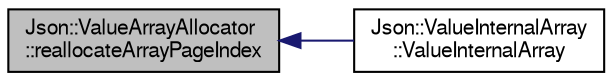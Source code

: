 digraph "Json::ValueArrayAllocator::reallocateArrayPageIndex"
{
  edge [fontname="FreeSans",fontsize="10",labelfontname="FreeSans",labelfontsize="10"];
  node [fontname="FreeSans",fontsize="10",shape=record];
  rankdir="LR";
  Node1 [label="Json::ValueArrayAllocator\l::reallocateArrayPageIndex",height=0.2,width=0.4,color="black", fillcolor="grey75", style="filled" fontcolor="black"];
  Node1 -> Node2 [dir="back",color="midnightblue",fontsize="10",style="solid",fontname="FreeSans"];
  Node2 [label="Json::ValueInternalArray\l::ValueInternalArray",height=0.2,width=0.4,color="black", fillcolor="white", style="filled",URL="$class_json_1_1_value_internal_array.html#a6efb5fb84d46056b73b96f8dccd34dd6"];
}
